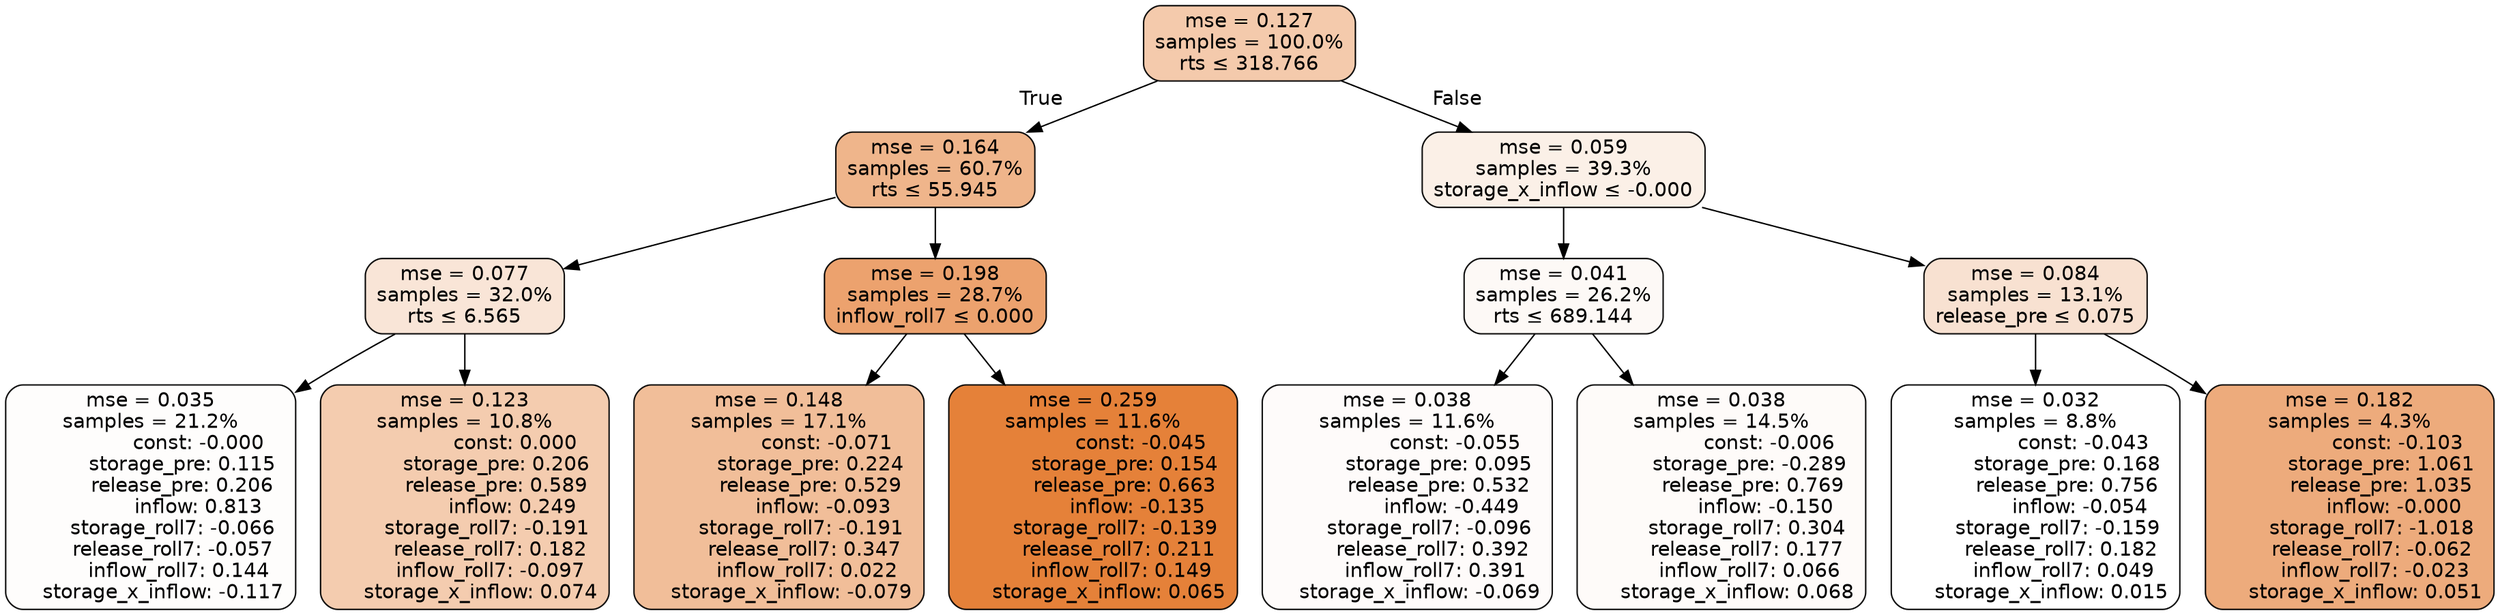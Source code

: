 digraph tree {
bgcolor="transparent"
node [shape=rectangle, style="filled, rounded", color="black", fontname=helvetica] ;
edge [fontname=helvetica] ;
	"0" [label="mse = 0.127
samples = 100.0%
rts &le; 318.766", fillcolor="#f4caac"]
	"1" [label="mse = 0.164
samples = 60.7%
rts &le; 55.945", fillcolor="#efb58b"]
	"2" [label="mse = 0.077
samples = 32.0%
rts &le; 6.565", fillcolor="#f9e5d7"]
	"3" [label="mse = 0.035
samples = 21.2%
               const: -0.000
          storage_pre: 0.115
          release_pre: 0.206
               inflow: 0.813
       storage_roll7: -0.066
       release_roll7: -0.057
         inflow_roll7: 0.144
    storage_x_inflow: -0.117", fillcolor="#fefdfc"]
	"4" [label="mse = 0.123
samples = 10.8%
                const: 0.000
          storage_pre: 0.206
          release_pre: 0.589
               inflow: 0.249
       storage_roll7: -0.191
        release_roll7: 0.182
        inflow_roll7: -0.097
     storage_x_inflow: 0.074", fillcolor="#f4ccaf"]
	"5" [label="mse = 0.198
samples = 28.7%
inflow_roll7 &le; 0.000", fillcolor="#eca26e"]
	"6" [label="mse = 0.148
samples = 17.1%
               const: -0.071
          storage_pre: 0.224
          release_pre: 0.529
              inflow: -0.093
       storage_roll7: -0.191
        release_roll7: 0.347
         inflow_roll7: 0.022
    storage_x_inflow: -0.079", fillcolor="#f1be99"]
	"7" [label="mse = 0.259
samples = 11.6%
               const: -0.045
          storage_pre: 0.154
          release_pre: 0.663
              inflow: -0.135
       storage_roll7: -0.139
        release_roll7: 0.211
         inflow_roll7: 0.149
     storage_x_inflow: 0.065", fillcolor="#e58139"]
	"8" [label="mse = 0.059
samples = 39.3%
storage_x_inflow &le; -0.000", fillcolor="#fbf0e7"]
	"9" [label="mse = 0.041
samples = 26.2%
rts &le; 689.144", fillcolor="#fdf9f6"]
	"10" [label="mse = 0.038
samples = 11.6%
               const: -0.055
          storage_pre: 0.095
          release_pre: 0.532
              inflow: -0.449
       storage_roll7: -0.096
        release_roll7: 0.392
         inflow_roll7: 0.391
    storage_x_inflow: -0.069", fillcolor="#fefbfa"]
	"11" [label="mse = 0.038
samples = 14.5%
               const: -0.006
         storage_pre: -0.289
          release_pre: 0.769
              inflow: -0.150
        storage_roll7: 0.304
        release_roll7: 0.177
         inflow_roll7: 0.066
     storage_x_inflow: 0.068", fillcolor="#fefbf9"]
	"12" [label="mse = 0.084
samples = 13.1%
release_pre &le; 0.075", fillcolor="#f8e1d1"]
	"13" [label="mse = 0.032
samples = 8.8%
               const: -0.043
          storage_pre: 0.168
          release_pre: 0.756
              inflow: -0.054
       storage_roll7: -0.159
        release_roll7: 0.182
         inflow_roll7: 0.049
     storage_x_inflow: 0.015", fillcolor="#ffffff"]
	"14" [label="mse = 0.182
samples = 4.3%
               const: -0.103
          storage_pre: 1.061
          release_pre: 1.035
              inflow: -0.000
       storage_roll7: -1.018
       release_roll7: -0.062
        inflow_roll7: -0.023
     storage_x_inflow: 0.051", fillcolor="#edab7c"]

	"0" -> "1" [labeldistance=2.5, labelangle=45, headlabel="True"]
	"1" -> "2"
	"2" -> "3"
	"2" -> "4"
	"1" -> "5"
	"5" -> "6"
	"5" -> "7"
	"0" -> "8" [labeldistance=2.5, labelangle=-45, headlabel="False"]
	"8" -> "9"
	"9" -> "10"
	"9" -> "11"
	"8" -> "12"
	"12" -> "13"
	"12" -> "14"
}